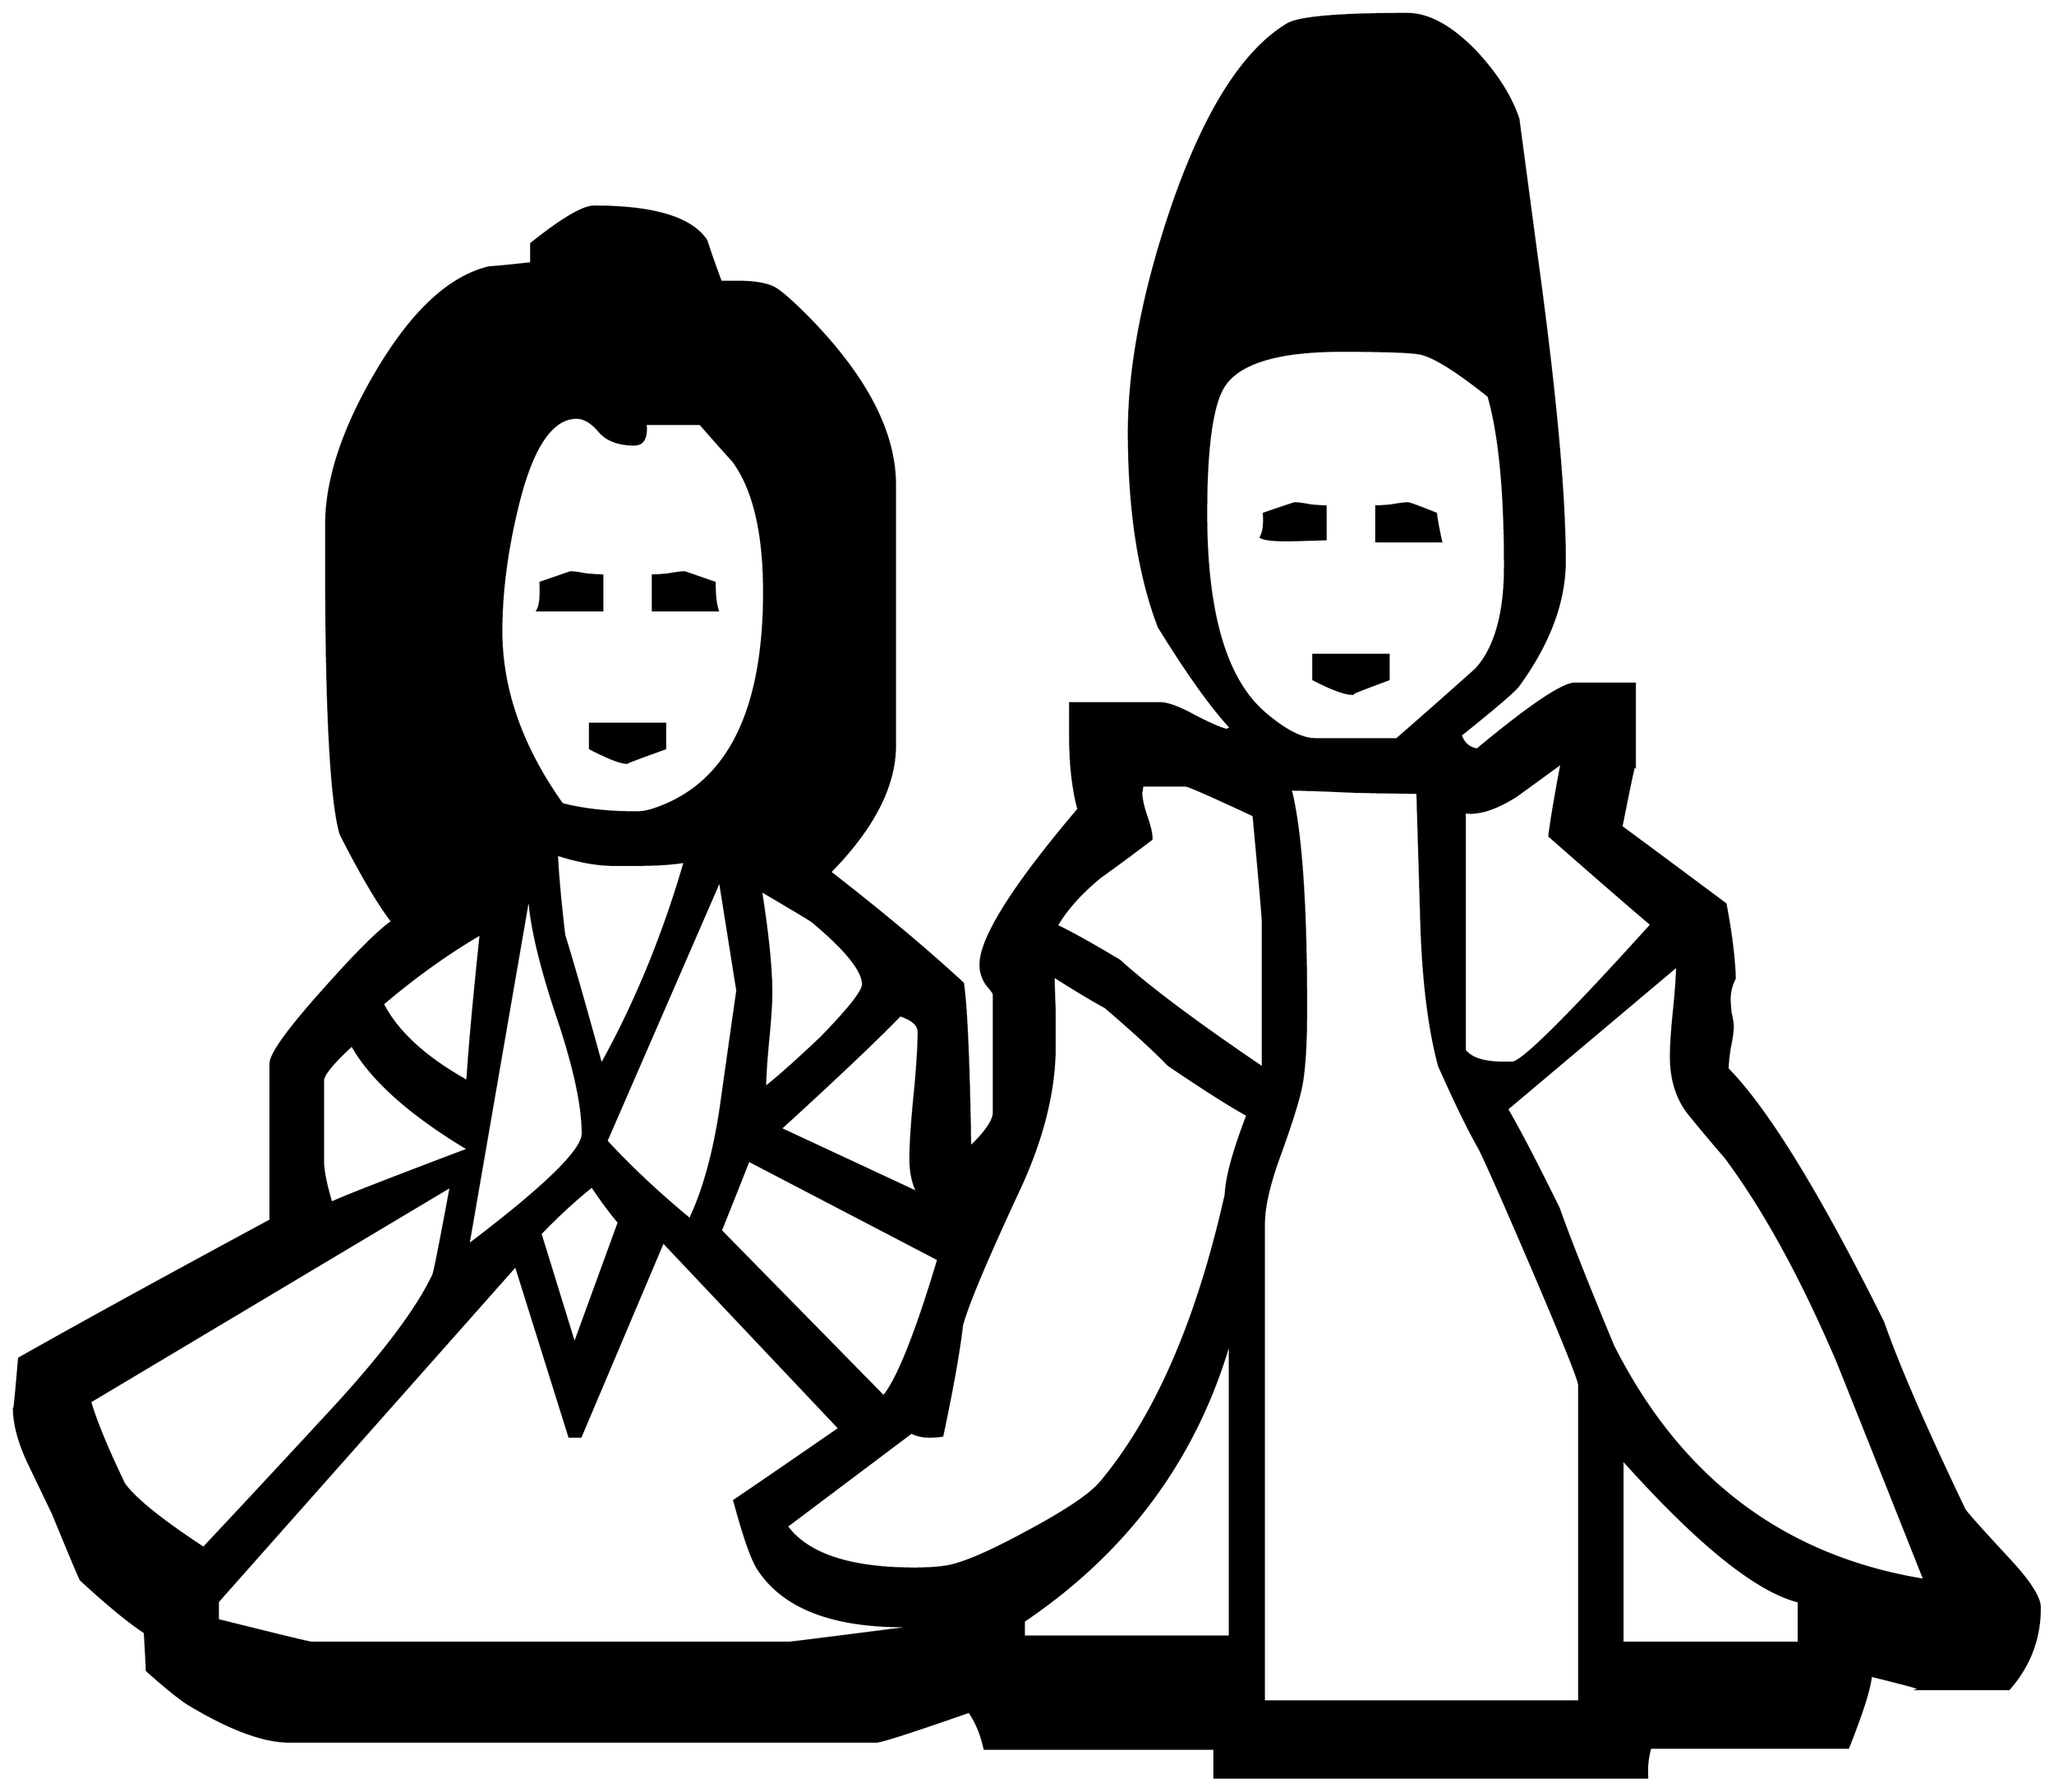 


\begin{tikzpicture}[y=0.80pt, x=0.80pt, yscale=-1.0, xscale=1.0, inner sep=0pt, outer sep=0pt]
\begin{scope}[shift={(100.0,1752.0)},nonzero rule]
  \path[draw=.,fill=.,line width=1.600pt] (2048.0,63.0) .. controls
    (2048.0,93.0) and (2038.0,119.333) .. (2018.0,142.0) --
    (1931.0,142.0) .. controls (1935.0,142.0) and (1919.333,137.667)
    .. (1884.0,129.0) .. controls (1883.333,140.333) and
    (1876.0,163.667) .. (1862.0,199.0) -- (1670.0,199.0) ..
    controls (1667.333,208.333) and (1666.333,218.0) .. (1667.0,228.0)
    -- (1247.0,228.0) -- (1247.0,200.0) -- (1024.0,200.0) ..
    controls (1020.667,185.333) and (1015.667,173.333) .. (1009.0,164.0)
    .. controls (953.667,183.333) and (923.667,193.0) .. (919.0,193.0)
    -- (349.0,193.0) .. controls (324.333,193.0) and (292.0,181.0)
    .. (252.0,157.0) .. controls (243.333,151.667) and (229.667,140.667)
    .. (211.0,124.0) .. controls (210.333,110.0) and (209.667,97.667)
    .. (209.0,87.0) .. controls (193.667,77.0) and (173.0,60.0) ..
    (147.0,36.0) .. controls (145.667,34.0) and (136.667,12.667) ..
    (120.0,-28.0) .. controls (112.0,-44.667) and (104.0,-61.333) ..
    (96.0,-78.0) .. controls (86.667,-98.0) and (82.0,-115.667) ..
    (82.0,-131.0) .. controls (82.0,-123.667) and (83.667,-139.667) ..
    (87.0,-179.0) .. controls (148.333,-213.667) and (229.667,-258.333)
    .. (331.0,-313.0) -- (331.0,-465.0) .. controls
    (331.0,-474.333) and (348.0,-498.0) .. (382.0,-536.0) ..
    controls (413.333,-571.333) and (435.667,-593.667) .. (449.0,-603.0)
    .. controls (435.667,-620.333) and (419.0,-648.667) ..
    (399.0,-688.0) .. controls (389.667,-720.0) and (385.0,-808.333)
    .. (385.0,-953.0) -- (385.0,-988.0) .. controls
    (385.0,-1031.333) and (401.0,-1080.333) .. (433.0,-1135.0) ..
    controls (467.667,-1194.333) and (504.333,-1228.667) ..
    (543.0,-1238.0) .. controls (552.333,-1238.667) and
    (566.0,-1240.0) .. (584.0,-1242.0) -- (584.0,-1261.0) ..
    controls (614.0,-1285.0) and (634.333,-1297.0) ..
    (645.0,-1297.0) .. controls (703.0,-1297.0) and
    (739.333,-1286.0) .. (754.0,-1264.0) .. controls
    (756.667,-1255.333) and (761.333,-1242.0) .. (768.0,-1224.0) --
    (785.0,-1224.0) .. controls (799.0,-1224.0) and
    (810.0,-1222.333) .. (818.0,-1219.0) .. controls
    (824.0,-1216.333) and (835.0,-1207.0) .. (851.0,-1191.0) ..
    controls (908.333,-1133.0) and (937.0,-1078.333) ..
    (937.0,-1027.0) -- (937.0,-774.0) .. controls (937.0,-734.667)
    and (916.0,-693.667) .. (874.0,-651.0) .. controls
    (924.667,-611.667) and (967.667,-575.667) .. (1003.0,-543.0) ..
    controls (1006.333,-519.667) and (1008.667,-466.667) ..
    (1010.0,-384.0) .. controls (1025.333,-398.667) and
    (1033.0,-410.0) .. (1033.0,-418.0) -- (1033.0,-532.0) ..
    controls (1033.0,-533.333) and (1030.667,-536.667) ..
    (1026.0,-542.0) .. controls (1022.0,-548.0) and
    (1020.0,-554.333) .. (1020.0,-561.0) .. controls
    (1020.0,-587.0) and (1051.667,-637.333) .. (1115.0,-712.0) ..
    controls (1109.667,-732.0) and (1107.0,-755.667) ..
    (1107.0,-783.0) -- (1107.0,-815.0) -- (1194.0,-815.0) ..
    controls (1201.333,-815.0) and (1212.333,-811.0) ..
    (1227.0,-803.0) .. controls (1242.333,-795.0) and
    (1253.0,-790.333) .. (1259.0,-789.0) -- (1263.0,-791.0) ..
    controls (1244.333,-811.0) and (1221.0,-843.667) ..
    (1193.0,-889.0) .. controls (1173.667,-939.667) and
    (1164.0,-1002.667) .. (1164.0,-1078.0) .. controls
    (1164.0,-1140.667) and (1177.667,-1212.667) .. (1205.0,-1294.0) ..
    controls (1237.0,-1388.0) and (1274.667,-1448.0) ..
    (1318.0,-1474.0) .. controls (1329.333,-1480.667) and
    (1368.0,-1484.0) .. (1434.0,-1484.0) .. controls
    (1454.667,-1484.0) and (1476.667,-1472.0) .. (1500.0,-1448.0) ..
    controls (1520.667,-1426.0) and (1534.667,-1404.0) ..
    (1542.0,-1382.0) .. controls (1546.0,-1352.0) and
    (1552.0,-1307.0) .. (1560.0,-1247.0) .. controls
    (1578.0,-1115.667) and (1587.0,-1017.667) .. (1587.0,-953.0) ..
    controls (1587.0,-913.667) and (1572.0,-873.333) ..
    (1542.0,-832.0) .. controls (1538.0,-826.667) and
    (1519.333,-810.667) .. (1486.0,-784.0) .. controls
    (1488.667,-776.0) and (1494.0,-771.333) .. (1502.0,-770.0) ..
    controls (1553.333,-812.667) and (1585.0,-834.0) ..
    (1597.0,-834.0) -- (1655.0,-834.0) -- (1655.0,-755.0) ..
    controls (1655.0,-759.0) and (1650.667,-739.0) ..
    (1642.0,-695.0) .. controls (1664.667,-678.333) and
    (1698.333,-653.333) .. (1743.0,-620.0) .. controls
    (1748.333,-592.0) and (1751.333,-568.0) .. (1752.0,-548.0) ..
    controls (1748.667,-541.333) and (1747.0,-534.667) ..
    (1747.0,-528.0) .. controls (1747.0,-524.667) and
    (1747.333,-520.0) .. (1748.0,-514.0) .. controls
    (1749.333,-508.667) and (1750.0,-504.333) .. (1750.0,-501.0) ..
    controls (1750.0,-496.333) and (1749.0,-489.333) ..
    (1747.0,-480.0) .. controls (1745.667,-470.667) and
    (1745.0,-464.0) .. (1745.0,-460.0) .. controls
    (1783.667,-420.667) and (1834.0,-338.667) .. (1896.0,-214.0) ..
    controls (1910.667,-172.0) and (1937.0,-111.333) ..
    (1975.0,-32.0) .. controls (1977.667,-28.0) and (1991.667,-12.333)
    .. (2017.0,15.0) .. controls (2037.667,37.0) and (2048.0,53.0)
    .. (2048.0,63.0) -- cycle(1529.0,-948.0) .. controls
    (1529.0,-1020.667) and (1523.667,-1075.667) .. (1513.0,-1113.0) ..
    controls (1483.0,-1137.0) and (1461.333,-1150.667) ..
    (1448.0,-1154.0) .. controls (1440.667,-1156.0) and
    (1414.667,-1157.0) .. (1370.0,-1157.0) .. controls
    (1310.0,-1157.0) and (1272.333,-1146.0) .. (1257.0,-1124.0) ..
    controls (1245.0,-1106.667) and (1239.0,-1065.0) ..
    (1239.0,-999.0) .. controls (1239.0,-903.0) and
    (1257.667,-838.667) .. (1295.0,-806.0) .. controls
    (1315.0,-788.667) and (1331.667,-780.0) .. (1345.0,-780.0) --
    (1424.0,-780.0) .. controls (1450.0,-802.667) and
    (1475.667,-825.333) .. (1501.0,-848.0) .. controls
    (1519.667,-868.667) and (1529.0,-902.0) .. (1529.0,-948.0) --
    cycle(1671.0,-600.0) .. controls (1649.0,-618.667) and
    (1616.0,-647.333) .. (1572.0,-686.0) .. controls
    (1574.0,-702.0) and (1578.0,-725.667) .. (1584.0,-757.0) ..
    controls (1569.333,-746.333) and (1554.667,-735.667) ..
    (1540.0,-725.0) .. controls (1520.0,-712.333) and
    (1503.333,-707.0) .. (1490.0,-709.0) -- (1490.0,-478.0) ..
    controls (1496.0,-470.0) and (1508.667,-466.0) ..
    (1528.0,-466.0) -- (1536.0,-466.0) .. controls
    (1545.333,-466.0) and (1590.333,-510.667) .. (1671.0,-600.0) --
    cycle(1936.0,36.0) .. controls (1908.0,-34.667) and
    (1880.0,-105.0) .. (1852.0,-175.0) .. controls
    (1816.667,-257.667) and (1780.333,-324.0) .. (1743.0,-374.0) ..
    controls (1730.333,-388.667) and (1718.333,-403.0) ..
    (1707.0,-417.0) .. controls (1695.667,-431.667) and
    (1690.0,-450.0) .. (1690.0,-472.0) .. controls
    (1690.0,-482.667) and (1691.0,-497.667) .. (1693.0,-517.0) ..
    controls (1695.0,-537.0) and (1696.0,-551.333) ..
    (1696.0,-560.0) -- (1531.0,-421.0) .. controls
    (1543.0,-400.333) and (1559.667,-368.333) .. (1581.0,-325.0) ..
    controls (1591.667,-295.0) and (1609.333,-250.333) ..
    (1634.0,-191.0) .. controls (1699.333,-61.667) and (1800.0,14.0)
    .. (1936.0,36.0) -- cycle(1294.0,-461.0) -- (1294.0,-602.0)
    .. controls (1294.0,-606.667) and (1291.0,-641.333) ..
    (1285.0,-706.0) .. controls (1243.667,-725.333) and
    (1221.667,-735.0) .. (1219.0,-735.0) -- (1177.0,-735.0) ..
    controls (1177.0,-733.667) and (1176.667,-731.333) ..
    (1176.0,-728.0) .. controls (1176.0,-722.667) and
    (1177.667,-715.0) .. (1181.0,-705.0) .. controls
    (1184.333,-695.667) and (1186.0,-688.333) .. (1186.0,-683.0) ..
    controls (1169.333,-670.333) and (1152.667,-658.0) ..
    (1136.0,-646.0) .. controls (1117.333,-630.667) and
    (1103.333,-615.0) .. (1094.0,-599.0) .. controls
    (1108.0,-592.333) and (1128.333,-581.0) .. (1155.0,-565.0) ..
    controls (1183.667,-539.0) and (1230.0,-504.333) ..
    (1294.0,-461.0) -- cycle(1601.0,154.0) -- (1601.0,-153.0) ..
    controls (1601.0,-157.667) and (1586.333,-194.333) ..
    (1557.0,-263.0) .. controls (1529.0,-328.333) and
    (1511.333,-368.333) .. (1504.0,-383.0) .. controls
    (1494.0,-400.333) and (1481.0,-427.0) .. (1465.0,-463.0) ..
    controls (1455.667,-497.667) and (1450.0,-541.667) ..
    (1448.0,-595.0) .. controls (1446.667,-639.0) and
    (1445.333,-683.333) .. (1444.0,-728.0) .. controls
    (1430.667,-728.0) and (1409.667,-728.333) .. (1381.0,-729.0) ..
    controls (1353.0,-730.333) and (1333.0,-731.0) ..
    (1321.0,-731.0) .. controls (1331.0,-691.667) and
    (1336.0,-620.667) .. (1336.0,-518.0) .. controls
    (1336.0,-487.333) and (1334.667,-463.667) .. (1332.0,-447.0) ..
    controls (1330.0,-434.333) and (1323.0,-411.333) ..
    (1311.0,-378.0) .. controls (1300.333,-349.333) and
    (1295.0,-326.333) .. (1295.0,-309.0) -- (1295.0,154.0) --
    (1601.0,154.0) -- cycle(1814.0,97.0) -- (1814.0,57.0) ..
    controls (1773.333,47.0) and (1716.333,1.0) .. (1643.0,-81.0) --
    (1643.0,97.0) -- (1814.0,97.0) -- cycle(810.0,-923.0) ..
    controls (810.0,-980.333) and (800.0,-1022.667) ..
    (780.0,-1050.0) .. controls (772.667,-1058.0) and
    (762.0,-1070.0) .. (748.0,-1086.0) -- (695.0,-1086.0) ..
    controls (696.333,-1072.667) and (692.667,-1066.0) ..
    (684.0,-1066.0) .. controls (668.667,-1066.0) and
    (657.333,-1070.333) .. (650.0,-1079.0) .. controls
    (642.667,-1087.667) and (635.333,-1092.0) .. (628.0,-1092.0) ..
    controls (603.333,-1092.0) and (584.0,-1062.333) ..
    (570.0,-1003.0) .. controls (560.0,-961.0) and
    (555.0,-921.667) .. (555.0,-885.0) .. controls (555.0,-828.333)
    and (574.667,-772.333) .. (614.0,-717.0) .. controls
    (634.667,-711.667) and (658.667,-709.0) .. (686.0,-709.0) ..
    controls (690.667,-709.0) and (695.333,-709.667) .. (700.0,-711.0)
    .. controls (773.333,-733.667) and (810.0,-804.333) ..
    (810.0,-923.0) -- cycle(906.0,-542.0) .. controls
    (906.0,-555.333) and (889.667,-575.667) .. (857.0,-603.0) ..
    controls (854.333,-605.0) and (837.667,-615.0) .. (807.0,-633.0)
    .. controls (813.667,-590.333) and (817.0,-557.333) ..
    (817.0,-534.0) .. controls (817.0,-524.0) and (816.0,-508.667)
    .. (814.0,-488.0) .. controls (812.0,-467.333) and
    (811.0,-452.0) .. (811.0,-442.0) .. controls (822.333,-450.667)
    and (840.333,-466.667) .. (865.0,-490.0) .. controls
    (892.333,-518.0) and (906.0,-535.333) .. (906.0,-542.0) --
    cycle(960.0,-496.0) .. controls (960.0,-502.667) and
    (954.0,-508.0) .. (942.0,-512.0) .. controls (917.333,-486.667)
    and (878.667,-450.0) .. (826.0,-402.0) -- (959.0,-340.0) ..
    controls (954.333,-348.667) and (952.0,-359.667) .. (952.0,-373.0)
    .. controls (952.0,-387.0) and (953.333,-407.333) ..
    (956.0,-434.0) .. controls (958.667,-461.333) and (960.0,-482.0)
    .. (960.0,-496.0) -- cycle(1279.0,-415.0) .. controls
    (1261.0,-425.0) and (1235.333,-441.333) .. (1202.0,-464.0) ..
    controls (1189.333,-477.333) and (1169.0,-496.0) ..
    (1141.0,-520.0) .. controls (1129.667,-526.0) and
    (1113.0,-536.0) .. (1091.0,-550.0) .. controls
    (1091.0,-544.0) and (1091.333,-532.667) .. (1092.0,-516.0) ..
    controls (1092.0,-501.333) and (1092.0,-490.0) ..
    (1092.0,-482.0) .. controls (1092.0,-438.667) and
    (1080.333,-392.0) .. (1057.0,-342.0) .. controls
    (1025.667,-274.667) and (1007.333,-231.0) .. (1002.0,-211.0) ..
    controls (999.333,-187.0) and (993.0,-151.333) .. (983.0,-104.0)
    .. controls (979.667,-103.333) and (975.667,-103.0) ..
    (971.0,-103.0) .. controls (963.667,-103.0) and (957.667,-104.333)
    .. (953.0,-107.0) -- (832.0,-16.0) .. controls (852.0,11.333)
    and (893.333,25.0) .. (956.0,25.0) .. controls (968.0,25.0)
    and (978.333,24.333) .. (987.0,23.0) .. controls (1003.0,20.333)
    and (1029.333,9.0) .. (1066.0,-11.0) .. controls
    (1103.333,-31.0) and (1127.0,-47.0) .. (1137.0,-59.0) ..
    controls (1190.333,-123.0) and (1230.667,-216.0) ..
    (1258.0,-338.0) .. controls (1258.667,-354.667) and
    (1265.667,-380.333) .. (1279.0,-415.0) -- cycle(733.0,-661.0) ..
    controls (720.333,-659.0) and (705.0,-658.0) .. (687.0,-658.0)
    -- (664.0,-658.0) .. controls (648.0,-658.0) and
    (629.667,-661.333) .. (609.0,-668.0) .. controls (609.667,-650.667)
    and (612.0,-624.667) .. (616.0,-590.0) .. controls
    (624.667,-562.0) and (636.667,-520.0) .. (652.0,-464.0) ..
    controls (685.333,-524.0) and (712.333,-589.667) .. (733.0,-661.0)
    -- cycle(1262.0,91.0) -- (1262.0,-196.0) .. controls
    (1229.333,-82.667) and (1162.667,8.0) .. (1062.0,76.0) --
    (1062.0,91.0) -- (1262.0,91.0) -- cycle(784.0,-536.0) --
    (767.0,-643.0) -- (657.0,-390.0) .. controls (680.333,-364.667)
    and (707.333,-339.333) .. (738.0,-314.0) .. controls
    (751.333,-342.0) and (761.333,-378.333) .. (768.0,-423.0) ..
    controls (773.333,-461.0) and (778.667,-498.667) .. (784.0,-536.0)
    -- cycle(979.0,-275.0) -- (795.0,-371.0) .. controls
    (789.0,-355.667) and (780.0,-333.0) .. (768.0,-303.0) --
    (926.0,-142.0) .. controls (940.0,-159.333) and (957.667,-203.667)
    .. (979.0,-275.0) -- cycle(634.0,-397.0) .. controls
    (634.0,-425.0) and (625.333,-464.333) .. (608.0,-515.0) ..
    controls (591.333,-565.667) and (582.667,-604.0) .. (582.0,-630.0)
    -- (523.0,-289.0) .. controls (597.0,-345.0) and
    (634.0,-381.0) .. (634.0,-397.0) -- cycle(535.0,-591.0) ..
    controls (503.0,-572.333) and (471.333,-549.667) .. (440.0,-523.0)
    .. controls (454.0,-495.667) and (481.333,-470.667) ..
    (522.0,-448.0) .. controls (524.0,-480.0) and (528.333,-527.667)
    .. (535.0,-591.0) -- cycle(669.0,-311.0) .. controls
    (661.0,-320.333) and (652.333,-332.0) .. (643.0,-346.0) ..
    controls (627.0,-333.333) and (610.333,-318.0) .. (593.0,-300.0)
    -- (626.0,-193.0) -- (669.0,-311.0) -- cycle(523.0,-382.0)
    .. controls (466.333,-416.0) and (428.667,-449.667) ..
    (410.0,-483.0) .. controls (391.333,-465.667) and (382.0,-454.333)
    .. (382.0,-449.0) -- (382.0,-370.0) .. controls
    (382.0,-361.333) and (384.667,-348.0) .. (390.0,-330.0) ..
    controls (399.333,-334.667) and (443.667,-352.0) .. (523.0,-382.0)
    -- cycle(969.0,80.0) .. controls (961.0,80.667) and
    (953.0,81.0) .. (945.0,81.0) .. controls (875.0,81.0) and
    (828.0,62.333) .. (804.0,25.0) .. controls (798.0,15.667) and
    (790.333,-6.333) .. (781.0,-41.0) .. controls (803.667,-56.333) and
    (837.667,-79.667) .. (883.0,-111.0) -- (712.0,-292.0) --
    (632.0,-103.0) -- (621.0,-103.0) -- (569.0,-269.0) --
    (280.0,57.0) -- (280.0,75.0) .. controls (338.667,89.667) and
    (369.0,97.0) .. (371.0,97.0) -- (834.0,97.0) .. controls
    (836.0,97.0) and (881.0,91.333) .. (969.0,80.0) --
    cycle(506.0,-346.0) -- (156.0,-137.0) .. controls
    (161.333,-118.333) and (172.333,-91.667) .. (189.0,-57.0) ..
    controls (199.667,-42.333) and (225.333,-21.667) .. (266.0,5.0) ..
    controls (306.0,-37.667) and (346.0,-80.667) .. (386.0,-124.0)
    .. controls (438.667,-180.667) and (473.0,-226.0) ..
    (489.0,-260.0) .. controls (490.333,-263.333) and (496.0,-292.0)
    .. (506.0,-346.0) -- cycle(1467.0,-972.0) -- (1404.0,-972.0)
    -- (1404.0,-1006.0) .. controls (1407.333,-1006.0) and
    (1412.333,-1006.333) .. (1419.0,-1007.0) .. controls
    (1426.333,-1008.333) and (1431.667,-1009.0) .. (1435.0,-1009.0) ..
    controls (1436.333,-1009.0) and (1445.333,-1005.667) ..
    (1462.0,-999.0) .. controls (1462.667,-993.0) and
    (1464.333,-984.0) .. (1467.0,-972.0) -- cycle(1355.0,-974.0)
    -- (1319.0,-973.0) .. controls (1304.333,-973.0) and
    (1295.333,-974.0) .. (1292.0,-976.0) .. controls
    (1294.667,-980.667) and (1295.667,-988.333) .. (1295.0,-999.0) ..
    controls (1314.333,-1005.667) and (1324.333,-1009.0) ..
    (1325.0,-1009.0) .. controls (1328.333,-1009.0) and
    (1333.333,-1008.333) .. (1340.0,-1007.0) .. controls
    (1346.667,-1006.333) and (1351.667,-1006.0) .. (1355.0,-1006.0) --
    (1355.0,-974.0) -- cycle(1416.0,-838.0) .. controls
    (1390.667,-828.667) and (1379.0,-824.0) .. (1381.0,-824.0) ..
    controls (1373.667,-824.0) and (1361.0,-828.667) ..
    (1343.0,-838.0) -- (1343.0,-862.0) -- (1416.0,-862.0) --
    (1416.0,-838.0) -- cycle(765.0,-905.0) -- (702.0,-905.0) --
    (702.0,-939.0) .. controls (705.333,-939.0) and (710.333,-939.333)
    .. (717.0,-940.0) .. controls (724.333,-941.333) and
    (729.667,-942.0) .. (733.0,-942.0) .. controls (733.0,-942.0)
    and (742.667,-938.667) .. (762.0,-932.0) .. controls
    (762.0,-920.0) and (763.0,-911.0) .. (765.0,-905.0) --
    cycle(653.0,-905.0) -- (590.0,-905.0) .. controls
    (592.667,-909.0) and (593.667,-918.0) .. (593.0,-932.0) ..
    controls (612.333,-938.667) and (622.0,-942.0) .. (622.0,-942.0)
    .. controls (625.333,-942.0) and (630.333,-941.333) ..
    (637.0,-940.0) .. controls (644.333,-939.333) and (649.667,-939.0)
    .. (653.0,-939.0) -- (653.0,-905.0) -- cycle(714.0,-771.0)
    .. controls (688.0,-761.667) and (675.667,-757.0) ..
    (677.0,-757.0) .. controls (671.0,-757.0) and (659.0,-761.667)
    .. (641.0,-771.0) -- (641.0,-795.0) -- (714.0,-795.0) --
    (714.0,-771.0) -- cycle;
\end{scope}

\end{tikzpicture}

